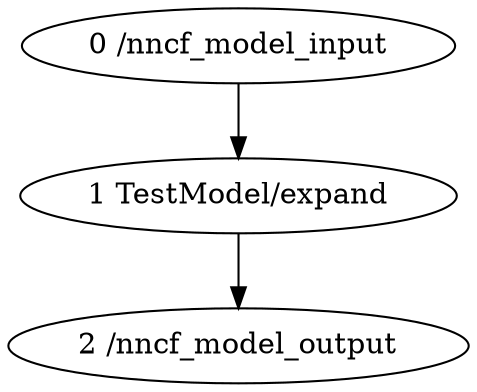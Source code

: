 strict digraph  {
"0 /nncf_model_input" [id=0, scope="", type=nncf_model_input];
"1 TestModel/expand" [id=1, scope=TestModel, type=expand];
"2 /nncf_model_output" [id=2, scope="", type=nncf_model_output];
"0 /nncf_model_input" -> "1 TestModel/expand";
"1 TestModel/expand" -> "2 /nncf_model_output";
}
